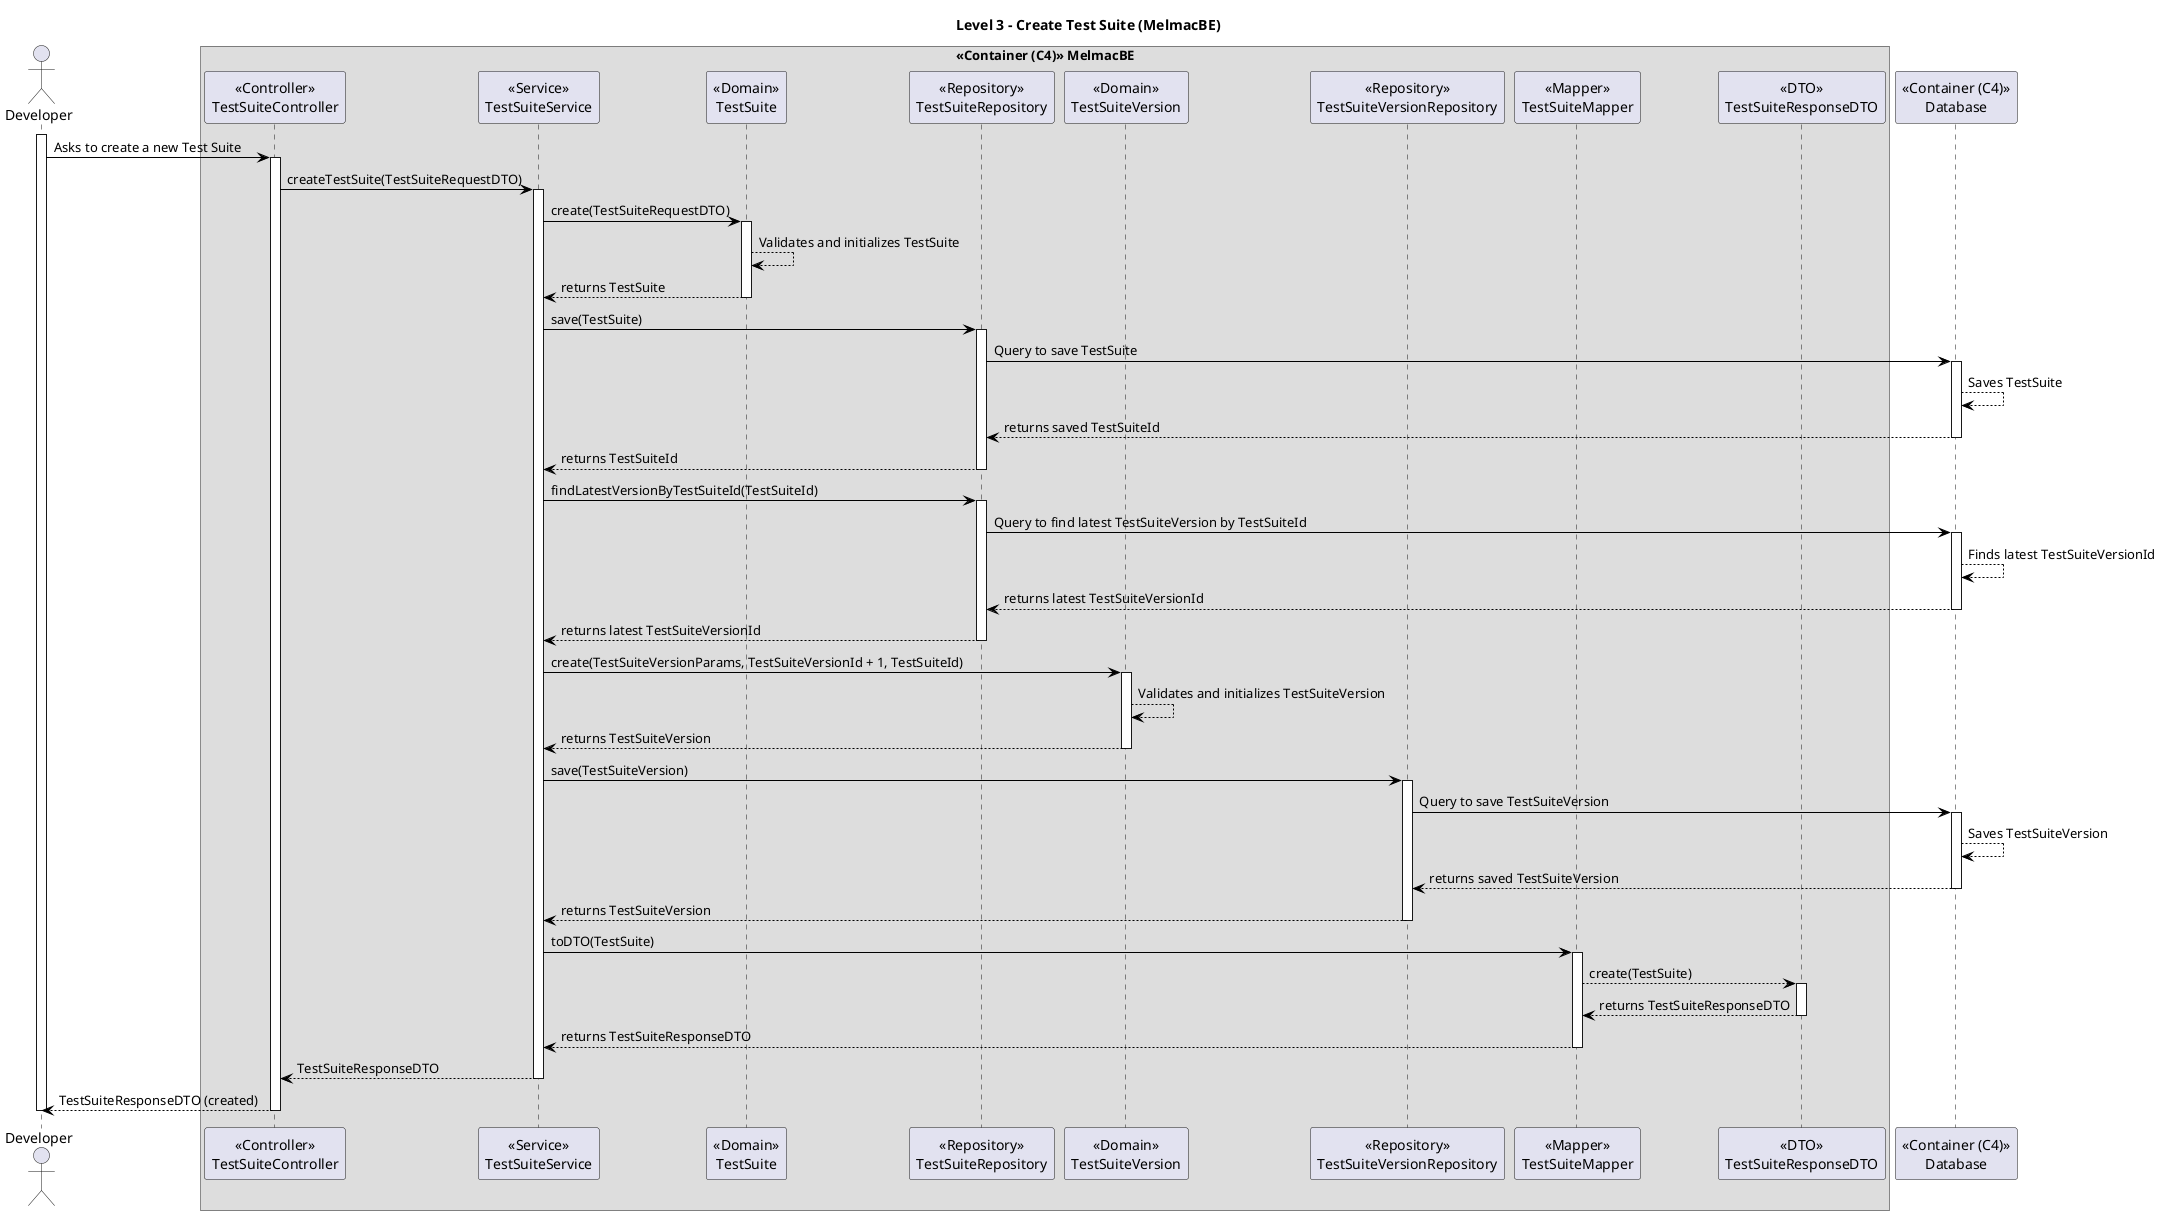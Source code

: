 @startuml L3-PV-UC01

title Level 3 - Create Test Suite (MelmacBE)

hide empty members

skinparam class {
    BackgroundColor<<valueObject>> #D6EAF8
    BackgroundColor<<root>> #FDEBD0
    BackgroundColor<<service>> #D1F2EB
    BackgroundColor #FEF9E7
    ArrowColor Black
}

skinparam package {
    BackgroundColor #EBF5FB
}

actor Developer as D

box "<<Container (C4)>> MelmacBE"
    participant "<<Controller>>\nTestSuiteController" as Controller
    participant "<<Service>>\nTestSuiteService" as Service
    participant "<<Domain>>\nTestSuite" as TestSuite
    participant "<<Repository>>\nTestSuiteRepository" as SuiteRepo
    participant "<<Domain>>\nTestSuiteVersion" as TestSuiteVersion
    participant "<<Repository>>\nTestSuiteVersionRepository" as VersionRepo
    participant "<<Mapper>>\nTestSuiteMapper" as Mapper
    participant "<<DTO>>\nTestSuiteResponseDTO" as ResponseDTO
end box
participant "<<Container (C4)>>\nDatabase" as DB


activate D
D -> Controller: Asks to create a new Test Suite
activate Controller
Controller -> Service: createTestSuite(TestSuiteRequestDTO)
activate Service
Service -> TestSuite: create(TestSuiteRequestDTO)
activate TestSuite
TestSuite --> TestSuite: Validates and initializes TestSuite
TestSuite --> Service: returns TestSuite
deactivate TestSuite
Service -> SuiteRepo: save(TestSuite)
activate SuiteRepo
SuiteRepo -> DB: Query to save TestSuite
activate DB
DB --> DB: Saves TestSuite
DB --> SuiteRepo: returns saved TestSuiteId
deactivate DB
SuiteRepo --> Service: returns TestSuiteId
deactivate SuiteRepo
Service -> SuiteRepo: findLatestVersionByTestSuiteId(TestSuiteId)
activate SuiteRepo
SuiteRepo -> DB: Query to find latest TestSuiteVersion by TestSuiteId
activate DB
DB --> DB: Finds latest TestSuiteVersionId
DB --> SuiteRepo: returns latest TestSuiteVersionId
deactivate DB
SuiteRepo --> Service: returns latest TestSuiteVersionId
deactivate SuiteRepo
Service -> TestSuiteVersion: create(TestSuiteVersionParams, TestSuiteVersionId + 1, TestSuiteId)
activate TestSuiteVersion
TestSuiteVersion --> TestSuiteVersion: Validates and initializes TestSuiteVersion
TestSuiteVersion --> Service: returns TestSuiteVersion
deactivate TestSuiteVersion
Service -> VersionRepo: save(TestSuiteVersion)
activate VersionRepo
VersionRepo -> DB: Query to save TestSuiteVersion
activate DB
DB --> DB: Saves TestSuiteVersion
DB --> VersionRepo: returns saved TestSuiteVersion
deactivate DB
VersionRepo --> Service: returns TestSuiteVersion
deactivate VersionRepo
Service -> Mapper: toDTO(TestSuite)
activate Mapper
Mapper --> ResponseDTO: create(TestSuite)
activate ResponseDTO
ResponseDTO --> Mapper: returns TestSuiteResponseDTO
deactivate ResponseDTO
Mapper --> Service: returns TestSuiteResponseDTO
deactivate Mapper
Service --> Controller: TestSuiteResponseDTO
deactivate Service
Controller --> D: TestSuiteResponseDTO (created)
deactivate Controller
deactivate D

@enduml